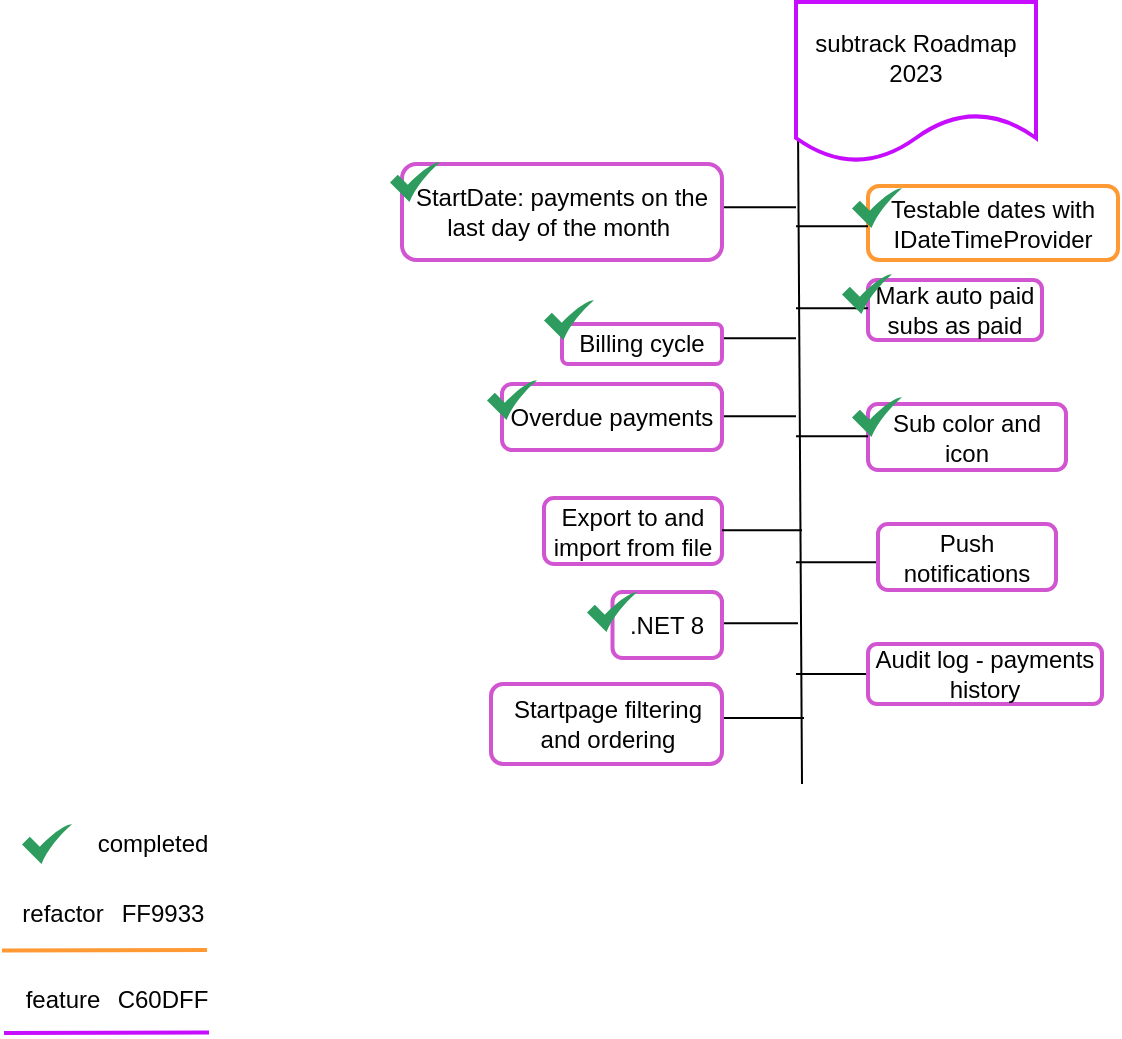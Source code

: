 <mxfile>
    <diagram id="0sBSfLOzs08FeBCRcvm6" name="2023">
        <mxGraphModel dx="1850" dy="742" grid="1" gridSize="10" guides="1" tooltips="1" connect="1" arrows="1" fold="1" page="1" pageScale="1" pageWidth="850" pageHeight="1100" math="0" shadow="0">
            <root>
                <mxCell id="0"/>
                <mxCell id="1" parent="0"/>
                <mxCell id="4" style="edgeStyle=none;html=1;strokeColor=default;rounded=1;endArrow=none;endFill=0;" parent="1" edge="1">
                    <mxGeometry relative="1" as="geometry">
                        <mxPoint x="400" y="400" as="targetPoint"/>
                        <mxPoint x="398" y="70" as="sourcePoint"/>
                    </mxGeometry>
                </mxCell>
                <mxCell id="5" value="&lt;font color=&quot;#030303&quot;&gt;subtrack Roadmap&lt;br&gt;2023&lt;/font&gt;" style="shape=document;whiteSpace=wrap;html=1;boundedLbl=1;labelBackgroundColor=none;labelBorderColor=none;fillColor=#FFFFFF;strokeColor=#C60DFF;fontColor=#FFFFFF;strokeWidth=2;" parent="1" vertex="1">
                    <mxGeometry x="397" y="9" width="120" height="80" as="geometry"/>
                </mxCell>
                <mxCell id="11" style="edgeStyle=none;rounded=1;html=1;strokeColor=default;fontColor=#030303;endArrow=none;endFill=0;" parent="1" edge="1">
                    <mxGeometry relative="1" as="geometry">
                        <mxPoint x="397" y="177.17" as="targetPoint"/>
                        <mxPoint x="361" y="177.17" as="sourcePoint"/>
                    </mxGeometry>
                </mxCell>
                <mxCell id="14" value="Billing cycle" style="rounded=1;whiteSpace=wrap;html=1;labelBackgroundColor=none;labelBorderColor=none;strokeColor=#D154D1;strokeWidth=2;fontColor=#030303;fillColor=#FFFFFF;" parent="1" vertex="1">
                    <mxGeometry x="280" y="170" width="80" height="20" as="geometry"/>
                </mxCell>
                <mxCell id="15" value="" style="endArrow=none;html=1;rounded=1;strokeColor=#C60DFF;fontColor=#030303;strokeWidth=2;entryX=0.836;entryY=1.04;entryDx=0;entryDy=0;entryPerimeter=0;" parent="1" target="16" edge="1">
                    <mxGeometry width="50" height="50" relative="1" as="geometry">
                        <mxPoint x="1" y="524.47" as="sourcePoint"/>
                        <mxPoint x="36" y="524" as="targetPoint"/>
                    </mxGeometry>
                </mxCell>
                <mxCell id="16" value="C60DFF" style="text;html=1;align=center;verticalAlign=middle;resizable=0;points=[];autosize=1;strokeColor=none;fillColor=none;fontColor=#030303;" parent="1" vertex="1">
                    <mxGeometry x="45" y="493" width="70" height="30" as="geometry"/>
                </mxCell>
                <mxCell id="17" value="feature" style="text;html=1;align=center;verticalAlign=middle;resizable=0;points=[];autosize=1;strokeColor=none;fillColor=none;fontColor=#030303;" parent="1" vertex="1">
                    <mxGeometry y="493" width="60" height="30" as="geometry"/>
                </mxCell>
                <mxCell id="19" value="" style="endArrow=none;html=1;rounded=1;strokeColor=#FF9933;fontColor=#030303;strokeWidth=2;entryX=0.836;entryY=1.04;entryDx=0;entryDy=0;entryPerimeter=0;" parent="1" edge="1">
                    <mxGeometry width="50" height="50" relative="1" as="geometry">
                        <mxPoint y="483.27" as="sourcePoint"/>
                        <mxPoint x="102.52" y="483" as="targetPoint"/>
                    </mxGeometry>
                </mxCell>
                <mxCell id="20" value="refactor" style="text;html=1;align=center;verticalAlign=middle;resizable=0;points=[];autosize=1;strokeColor=none;fillColor=none;fontColor=#030303;" parent="1" vertex="1">
                    <mxGeometry y="450" width="60" height="30" as="geometry"/>
                </mxCell>
                <mxCell id="22" value="FF9933" style="text;html=1;align=center;verticalAlign=middle;resizable=0;points=[];autosize=1;strokeColor=none;fillColor=none;fontColor=#030303;" parent="1" vertex="1">
                    <mxGeometry x="50" y="450" width="60" height="30" as="geometry"/>
                </mxCell>
                <mxCell id="23" value="Testable dates with&lt;br&gt;IDateTimeProvider" style="rounded=1;whiteSpace=wrap;html=1;labelBackgroundColor=none;labelBorderColor=none;strokeColor=#FF9933;strokeWidth=2;fontColor=#030303;fillColor=#FFFFFF;" parent="1" vertex="1">
                    <mxGeometry x="433" y="101" width="125" height="37" as="geometry"/>
                </mxCell>
                <mxCell id="25" style="edgeStyle=none;rounded=1;html=1;strokeColor=default;fontColor=#030303;endArrow=none;endFill=0;" parent="1" edge="1">
                    <mxGeometry relative="1" as="geometry">
                        <mxPoint x="433" y="121.08" as="targetPoint"/>
                        <mxPoint x="397.0" y="121.08" as="sourcePoint"/>
                    </mxGeometry>
                </mxCell>
                <mxCell id="26" value="Mark auto paid subs as paid" style="rounded=1;whiteSpace=wrap;html=1;labelBackgroundColor=none;labelBorderColor=none;strokeColor=#D154D1;strokeWidth=2;fontColor=#030303;fillColor=#FFFFFF;" parent="1" vertex="1">
                    <mxGeometry x="433" y="148" width="87" height="30" as="geometry"/>
                </mxCell>
                <mxCell id="27" style="edgeStyle=none;rounded=1;html=1;strokeColor=default;fontColor=#030303;endArrow=none;endFill=0;" parent="1" edge="1">
                    <mxGeometry relative="1" as="geometry">
                        <mxPoint x="433.0" y="162.16" as="targetPoint"/>
                        <mxPoint x="397.0" y="162.16" as="sourcePoint"/>
                    </mxGeometry>
                </mxCell>
                <mxCell id="28" value="Export to and import from file" style="rounded=1;whiteSpace=wrap;html=1;labelBackgroundColor=none;labelBorderColor=none;strokeColor=#D154D1;strokeWidth=2;fontColor=#030303;fillColor=#FFFFFF;" parent="1" vertex="1">
                    <mxGeometry x="271" y="257" width="89" height="33" as="geometry"/>
                </mxCell>
                <mxCell id="30" style="edgeStyle=none;rounded=1;html=1;strokeColor=default;fontColor=#030303;endArrow=none;endFill=0;" parent="1" edge="1">
                    <mxGeometry relative="1" as="geometry">
                        <mxPoint x="400" y="273.08" as="targetPoint"/>
                        <mxPoint x="360.0" y="273.08" as="sourcePoint"/>
                    </mxGeometry>
                </mxCell>
                <mxCell id="31" value="Push notifications" style="rounded=1;whiteSpace=wrap;html=1;labelBackgroundColor=none;labelBorderColor=none;strokeColor=#D154D1;strokeWidth=2;fontColor=#030303;fillColor=#FFFFFF;" parent="1" vertex="1">
                    <mxGeometry x="438" y="270" width="89" height="33" as="geometry"/>
                </mxCell>
                <mxCell id="32" style="edgeStyle=none;rounded=1;html=1;strokeColor=default;fontColor=#030303;endArrow=none;endFill=0;" parent="1" edge="1">
                    <mxGeometry relative="1" as="geometry">
                        <mxPoint x="433" y="345.0" as="targetPoint"/>
                        <mxPoint x="397.0" y="345.0" as="sourcePoint"/>
                    </mxGeometry>
                </mxCell>
                <mxCell id="35" value="Overdue payments" style="rounded=1;whiteSpace=wrap;html=1;labelBackgroundColor=none;labelBorderColor=none;strokeColor=#D154D1;strokeWidth=2;fontColor=#030303;fillColor=#FFFFFF;" parent="1" vertex="1">
                    <mxGeometry x="250" y="200" width="110" height="33" as="geometry"/>
                </mxCell>
                <mxCell id="36" style="edgeStyle=none;rounded=1;html=1;strokeColor=default;fontColor=#030303;endArrow=none;endFill=0;" parent="1" edge="1">
                    <mxGeometry relative="1" as="geometry">
                        <mxPoint x="397" y="216.08" as="targetPoint"/>
                        <mxPoint x="361.0" y="216.08" as="sourcePoint"/>
                    </mxGeometry>
                </mxCell>
                <mxCell id="37" value="Sub color and icon" style="rounded=1;whiteSpace=wrap;html=1;labelBackgroundColor=none;labelBorderColor=none;strokeColor=#D154D1;strokeWidth=2;fontColor=#030303;fillColor=#FFFFFF;" parent="1" vertex="1">
                    <mxGeometry x="433" y="210" width="99" height="33" as="geometry"/>
                </mxCell>
                <mxCell id="38" style="edgeStyle=none;rounded=1;html=1;strokeColor=default;fontColor=#030303;endArrow=none;endFill=0;" parent="1" edge="1">
                    <mxGeometry relative="1" as="geometry">
                        <mxPoint x="433.0" y="226.08" as="targetPoint"/>
                        <mxPoint x="397.0" y="226.08" as="sourcePoint"/>
                    </mxGeometry>
                </mxCell>
                <mxCell id="40" value="" style="sketch=0;html=1;aspect=fixed;strokeColor=none;shadow=0;align=center;verticalAlign=top;fillColor=#2D9C5E;shape=mxgraph.gcp2.check" parent="1" vertex="1">
                    <mxGeometry x="425" y="102" width="25" height="20" as="geometry"/>
                </mxCell>
                <mxCell id="41" value="StartDate: payments on the last day of the month&amp;nbsp;" style="rounded=1;whiteSpace=wrap;html=1;labelBackgroundColor=none;labelBorderColor=none;strokeColor=#D154D1;strokeWidth=2;fontColor=#030303;fillColor=#FFFFFF;" parent="1" vertex="1">
                    <mxGeometry x="200" y="90" width="160" height="48" as="geometry"/>
                </mxCell>
                <mxCell id="42" style="edgeStyle=none;rounded=1;html=1;strokeColor=default;fontColor=#030303;endArrow=none;endFill=0;" parent="1" edge="1">
                    <mxGeometry relative="1" as="geometry">
                        <mxPoint x="397" y="111.58" as="targetPoint"/>
                        <mxPoint x="361.0" y="111.58" as="sourcePoint"/>
                    </mxGeometry>
                </mxCell>
                <mxCell id="43" value="Audit log - payments history" style="rounded=1;whiteSpace=wrap;html=1;labelBackgroundColor=none;labelBorderColor=none;strokeColor=#D154D1;strokeWidth=2;fontColor=#030303;fillColor=#FFFFFF;" parent="1" vertex="1">
                    <mxGeometry x="433" y="330" width="117" height="30" as="geometry"/>
                </mxCell>
                <mxCell id="44" style="edgeStyle=none;rounded=1;html=1;strokeColor=default;fontColor=#030303;endArrow=none;endFill=0;" parent="1" edge="1">
                    <mxGeometry relative="1" as="geometry">
                        <mxPoint x="437" y="289.17" as="targetPoint"/>
                        <mxPoint x="397.0" y="289.17" as="sourcePoint"/>
                    </mxGeometry>
                </mxCell>
                <mxCell id="45" value="Startpage filtering and ordering" style="rounded=1;whiteSpace=wrap;html=1;labelBackgroundColor=none;labelBorderColor=none;strokeColor=#D154D1;strokeWidth=2;fontColor=#030303;fillColor=#FFFFFF;" parent="1" vertex="1">
                    <mxGeometry x="244.5" y="350" width="115.5" height="40" as="geometry"/>
                </mxCell>
                <mxCell id="46" style="edgeStyle=none;rounded=1;html=1;strokeColor=default;fontColor=#030303;endArrow=none;endFill=0;" parent="1" edge="1">
                    <mxGeometry relative="1" as="geometry">
                        <mxPoint x="398" y="319.58" as="targetPoint"/>
                        <mxPoint x="358.0" y="319.58" as="sourcePoint"/>
                    </mxGeometry>
                </mxCell>
                <mxCell id="47" value="" style="sketch=0;html=1;aspect=fixed;strokeColor=none;shadow=0;align=center;verticalAlign=top;fillColor=#2D9C5E;shape=mxgraph.gcp2.check" parent="1" vertex="1">
                    <mxGeometry x="194" y="89" width="25" height="20" as="geometry"/>
                </mxCell>
                <mxCell id="48" value="" style="sketch=0;html=1;aspect=fixed;strokeColor=none;shadow=0;align=center;verticalAlign=top;fillColor=#2D9C5E;shape=mxgraph.gcp2.check" parent="1" vertex="1">
                    <mxGeometry x="10" y="420" width="25" height="20" as="geometry"/>
                </mxCell>
                <mxCell id="49" value="completed" style="text;html=1;align=center;verticalAlign=middle;resizable=0;points=[];autosize=1;strokeColor=none;fillColor=none;" parent="1" vertex="1">
                    <mxGeometry x="35" y="415" width="80" height="30" as="geometry"/>
                </mxCell>
                <mxCell id="50" value="" style="sketch=0;html=1;aspect=fixed;strokeColor=none;shadow=0;align=center;verticalAlign=top;fillColor=#2D9C5E;shape=mxgraph.gcp2.check" parent="1" vertex="1">
                    <mxGeometry x="420" y="145" width="25" height="20" as="geometry"/>
                </mxCell>
                <mxCell id="51" value="" style="sketch=0;html=1;aspect=fixed;strokeColor=none;shadow=0;align=center;verticalAlign=top;fillColor=#2D9C5E;shape=mxgraph.gcp2.check" parent="1" vertex="1">
                    <mxGeometry x="271" y="158" width="25" height="20" as="geometry"/>
                </mxCell>
                <mxCell id="52" value="" style="sketch=0;html=1;aspect=fixed;strokeColor=none;shadow=0;align=center;verticalAlign=top;fillColor=#2D9C5E;shape=mxgraph.gcp2.check" parent="1" vertex="1">
                    <mxGeometry x="242.5" y="198" width="25" height="20" as="geometry"/>
                </mxCell>
                <mxCell id="55" value=".NET 8" style="rounded=1;whiteSpace=wrap;html=1;labelBackgroundColor=none;labelBorderColor=none;strokeColor=#D154D1;strokeWidth=2;fontColor=#030303;fillColor=#FFFFFF;" parent="1" vertex="1">
                    <mxGeometry x="305.25" y="304" width="54.75" height="33" as="geometry"/>
                </mxCell>
                <mxCell id="57" style="edgeStyle=none;rounded=1;html=1;strokeColor=default;fontColor=#030303;endArrow=none;endFill=0;" parent="1" edge="1">
                    <mxGeometry relative="1" as="geometry">
                        <mxPoint x="401" y="367.0" as="targetPoint"/>
                        <mxPoint x="361.0" y="367.0" as="sourcePoint"/>
                    </mxGeometry>
                </mxCell>
                <mxCell id="60" value="" style="sketch=0;html=1;aspect=fixed;strokeColor=none;shadow=0;align=center;verticalAlign=top;fillColor=#2D9C5E;shape=mxgraph.gcp2.check" parent="1" vertex="1">
                    <mxGeometry x="425" y="206.5" width="25" height="20" as="geometry"/>
                </mxCell>
                <mxCell id="61" value="" style="sketch=0;html=1;aspect=fixed;strokeColor=none;shadow=0;align=center;verticalAlign=top;fillColor=#2D9C5E;shape=mxgraph.gcp2.check" vertex="1" parent="1">
                    <mxGeometry x="292.5" y="304" width="25" height="20" as="geometry"/>
                </mxCell>
            </root>
        </mxGraphModel>
    </diagram>
</mxfile>